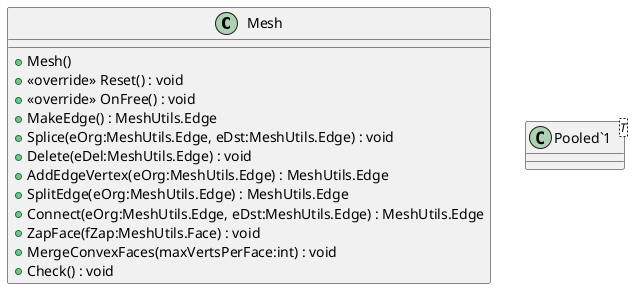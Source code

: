 @startuml
class Mesh {
    + Mesh()
    + <<override>> Reset() : void
    + <<override>> OnFree() : void
    + MakeEdge() : MeshUtils.Edge
    + Splice(eOrg:MeshUtils.Edge, eDst:MeshUtils.Edge) : void
    + Delete(eDel:MeshUtils.Edge) : void
    + AddEdgeVertex(eOrg:MeshUtils.Edge) : MeshUtils.Edge
    + SplitEdge(eOrg:MeshUtils.Edge) : MeshUtils.Edge
    + Connect(eOrg:MeshUtils.Edge, eDst:MeshUtils.Edge) : MeshUtils.Edge
    + ZapFace(fZap:MeshUtils.Face) : void
    + MergeConvexFaces(maxVertsPerFace:int) : void
    + Check() : void
}
class "Pooled`1"<T> {
}
@enduml
